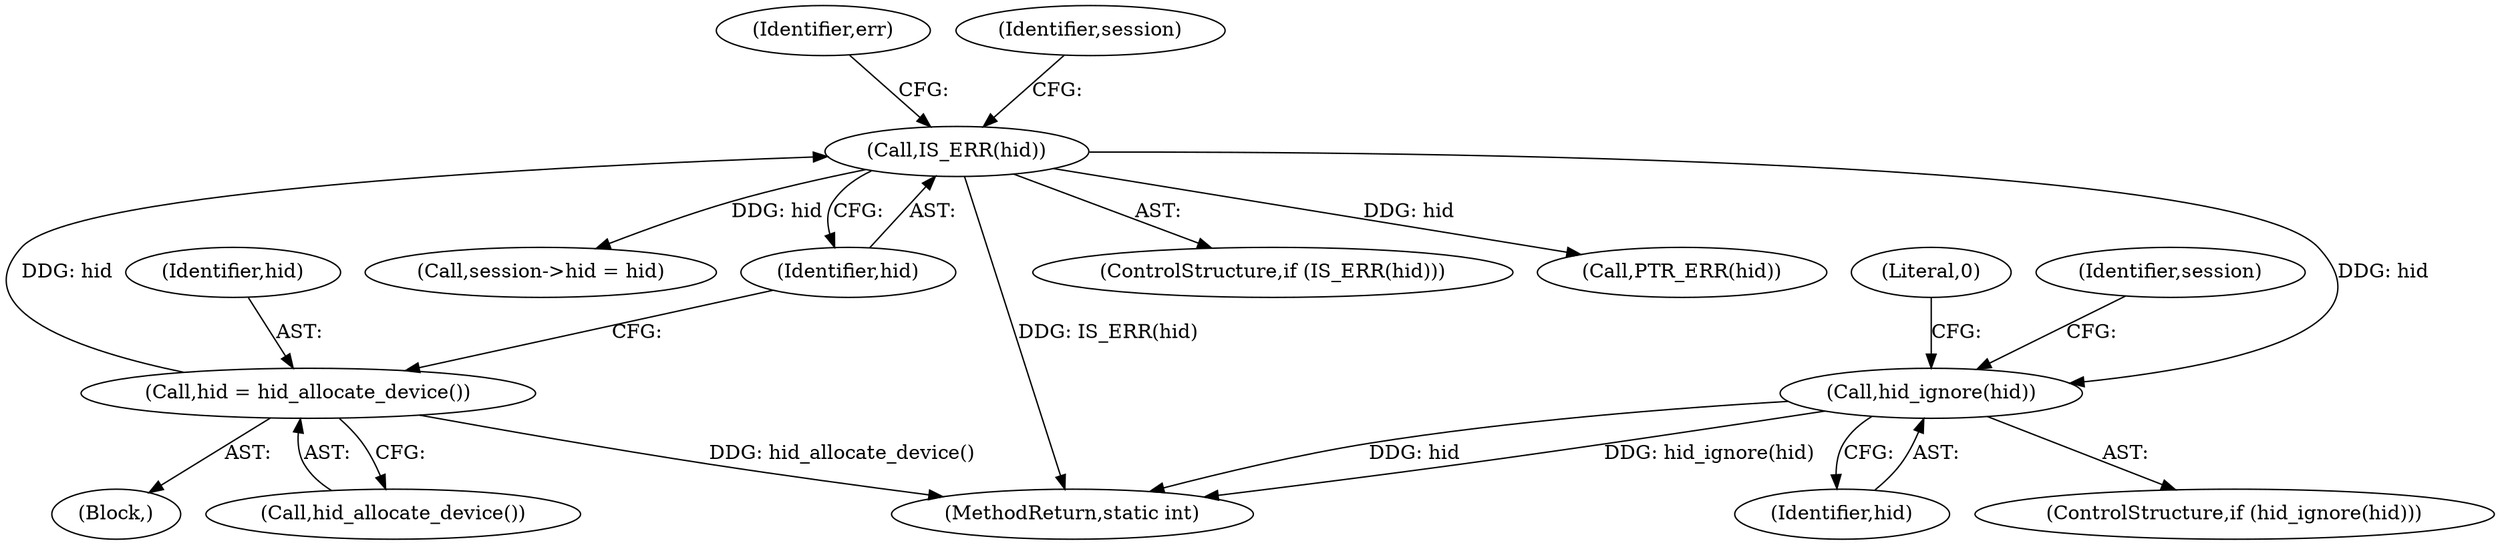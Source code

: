 digraph "0_linux_0a9ab9bdb3e891762553f667066190c1d22ad62b@pointer" {
"1000281" [label="(Call,hid_ignore(hid))"];
"1000152" [label="(Call,IS_ERR(hid))"];
"1000148" [label="(Call,hid = hid_allocate_device())"];
"1000156" [label="(Identifier,err)"];
"1000297" [label="(Literal,0)"];
"1000286" [label="(Identifier,session)"];
"1000281" [label="(Call,hid_ignore(hid))"];
"1000152" [label="(Call,IS_ERR(hid))"];
"1000150" [label="(Call,hid_allocate_device())"];
"1000148" [label="(Call,hid = hid_allocate_device())"];
"1000282" [label="(Identifier,hid)"];
"1000162" [label="(Identifier,session)"];
"1000160" [label="(Call,session->hid = hid)"];
"1000149" [label="(Identifier,hid)"];
"1000104" [label="(Block,)"];
"1000310" [label="(MethodReturn,static int)"];
"1000153" [label="(Identifier,hid)"];
"1000151" [label="(ControlStructure,if (IS_ERR(hid)))"];
"1000280" [label="(ControlStructure,if (hid_ignore(hid)))"];
"1000157" [label="(Call,PTR_ERR(hid))"];
"1000281" -> "1000280"  [label="AST: "];
"1000281" -> "1000282"  [label="CFG: "];
"1000282" -> "1000281"  [label="AST: "];
"1000286" -> "1000281"  [label="CFG: "];
"1000297" -> "1000281"  [label="CFG: "];
"1000281" -> "1000310"  [label="DDG: hid"];
"1000281" -> "1000310"  [label="DDG: hid_ignore(hid)"];
"1000152" -> "1000281"  [label="DDG: hid"];
"1000152" -> "1000151"  [label="AST: "];
"1000152" -> "1000153"  [label="CFG: "];
"1000153" -> "1000152"  [label="AST: "];
"1000156" -> "1000152"  [label="CFG: "];
"1000162" -> "1000152"  [label="CFG: "];
"1000152" -> "1000310"  [label="DDG: IS_ERR(hid)"];
"1000148" -> "1000152"  [label="DDG: hid"];
"1000152" -> "1000157"  [label="DDG: hid"];
"1000152" -> "1000160"  [label="DDG: hid"];
"1000148" -> "1000104"  [label="AST: "];
"1000148" -> "1000150"  [label="CFG: "];
"1000149" -> "1000148"  [label="AST: "];
"1000150" -> "1000148"  [label="AST: "];
"1000153" -> "1000148"  [label="CFG: "];
"1000148" -> "1000310"  [label="DDG: hid_allocate_device()"];
}
